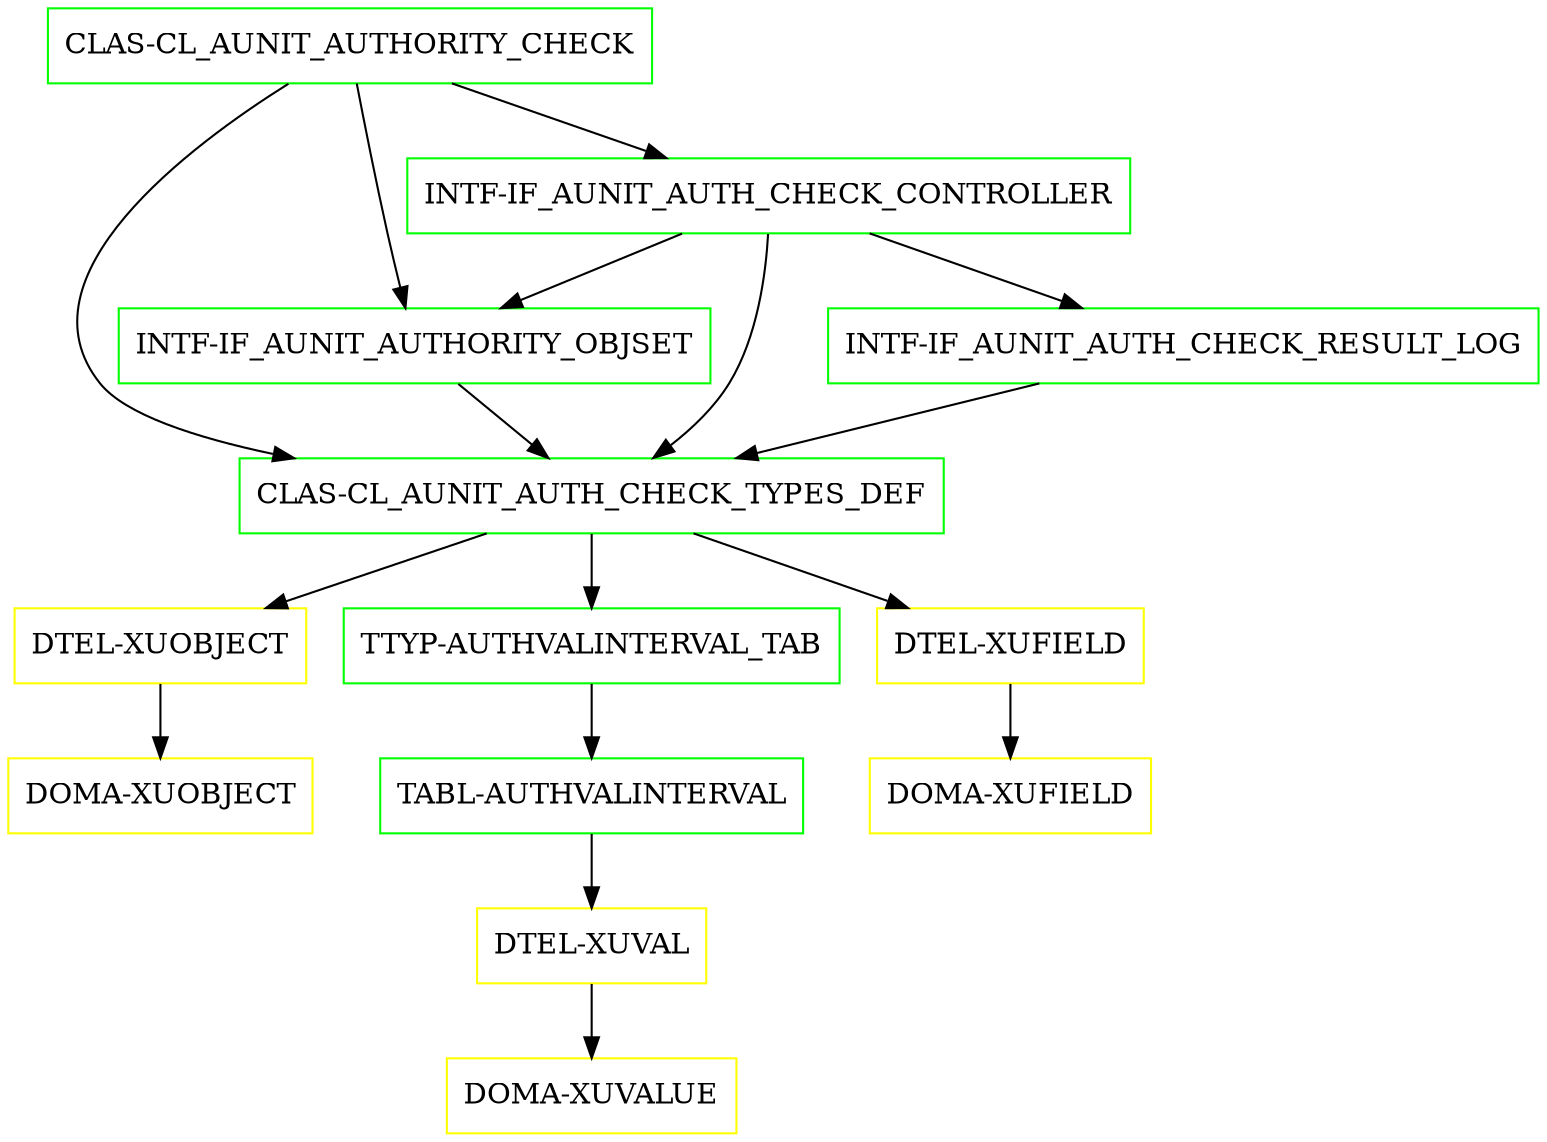 digraph G {
  "CLAS-CL_AUNIT_AUTHORITY_CHECK" [shape=box,color=green];
  "INTF-IF_AUNIT_AUTHORITY_OBJSET" [shape=box,color=green,URL="./INTF_IF_AUNIT_AUTHORITY_OBJSET.html"];
  "CLAS-CL_AUNIT_AUTH_CHECK_TYPES_DEF" [shape=box,color=green,URL="./CLAS_CL_AUNIT_AUTH_CHECK_TYPES_DEF.html"];
  "DTEL-XUOBJECT" [shape=box,color=yellow,URL="./DTEL_XUOBJECT.html"];
  "DOMA-XUOBJECT" [shape=box,color=yellow,URL="./DOMA_XUOBJECT.html"];
  "TTYP-AUTHVALINTERVAL_TAB" [shape=box,color=green,URL="./TTYP_AUTHVALINTERVAL_TAB.html"];
  "TABL-AUTHVALINTERVAL" [shape=box,color=green,URL="./TABL_AUTHVALINTERVAL.html"];
  "DTEL-XUVAL" [shape=box,color=yellow,URL="./DTEL_XUVAL.html"];
  "DOMA-XUVALUE" [shape=box,color=yellow,URL="./DOMA_XUVALUE.html"];
  "DTEL-XUFIELD" [shape=box,color=yellow,URL="./DTEL_XUFIELD.html"];
  "DOMA-XUFIELD" [shape=box,color=yellow,URL="./DOMA_XUFIELD.html"];
  "INTF-IF_AUNIT_AUTH_CHECK_CONTROLLER" [shape=box,color=green,URL="./INTF_IF_AUNIT_AUTH_CHECK_CONTROLLER.html"];
  "INTF-IF_AUNIT_AUTH_CHECK_RESULT_LOG" [shape=box,color=green,URL="./INTF_IF_AUNIT_AUTH_CHECK_RESULT_LOG.html"];
  "CLAS-CL_AUNIT_AUTHORITY_CHECK" -> "INTF-IF_AUNIT_AUTH_CHECK_CONTROLLER";
  "CLAS-CL_AUNIT_AUTHORITY_CHECK" -> "CLAS-CL_AUNIT_AUTH_CHECK_TYPES_DEF";
  "CLAS-CL_AUNIT_AUTHORITY_CHECK" -> "INTF-IF_AUNIT_AUTHORITY_OBJSET";
  "INTF-IF_AUNIT_AUTHORITY_OBJSET" -> "CLAS-CL_AUNIT_AUTH_CHECK_TYPES_DEF";
  "CLAS-CL_AUNIT_AUTH_CHECK_TYPES_DEF" -> "DTEL-XUFIELD";
  "CLAS-CL_AUNIT_AUTH_CHECK_TYPES_DEF" -> "TTYP-AUTHVALINTERVAL_TAB";
  "CLAS-CL_AUNIT_AUTH_CHECK_TYPES_DEF" -> "DTEL-XUOBJECT";
  "DTEL-XUOBJECT" -> "DOMA-XUOBJECT";
  "TTYP-AUTHVALINTERVAL_TAB" -> "TABL-AUTHVALINTERVAL";
  "TABL-AUTHVALINTERVAL" -> "DTEL-XUVAL";
  "DTEL-XUVAL" -> "DOMA-XUVALUE";
  "DTEL-XUFIELD" -> "DOMA-XUFIELD";
  "INTF-IF_AUNIT_AUTH_CHECK_CONTROLLER" -> "INTF-IF_AUNIT_AUTHORITY_OBJSET";
  "INTF-IF_AUNIT_AUTH_CHECK_CONTROLLER" -> "CLAS-CL_AUNIT_AUTH_CHECK_TYPES_DEF";
  "INTF-IF_AUNIT_AUTH_CHECK_CONTROLLER" -> "INTF-IF_AUNIT_AUTH_CHECK_RESULT_LOG";
  "INTF-IF_AUNIT_AUTH_CHECK_RESULT_LOG" -> "CLAS-CL_AUNIT_AUTH_CHECK_TYPES_DEF";
}
